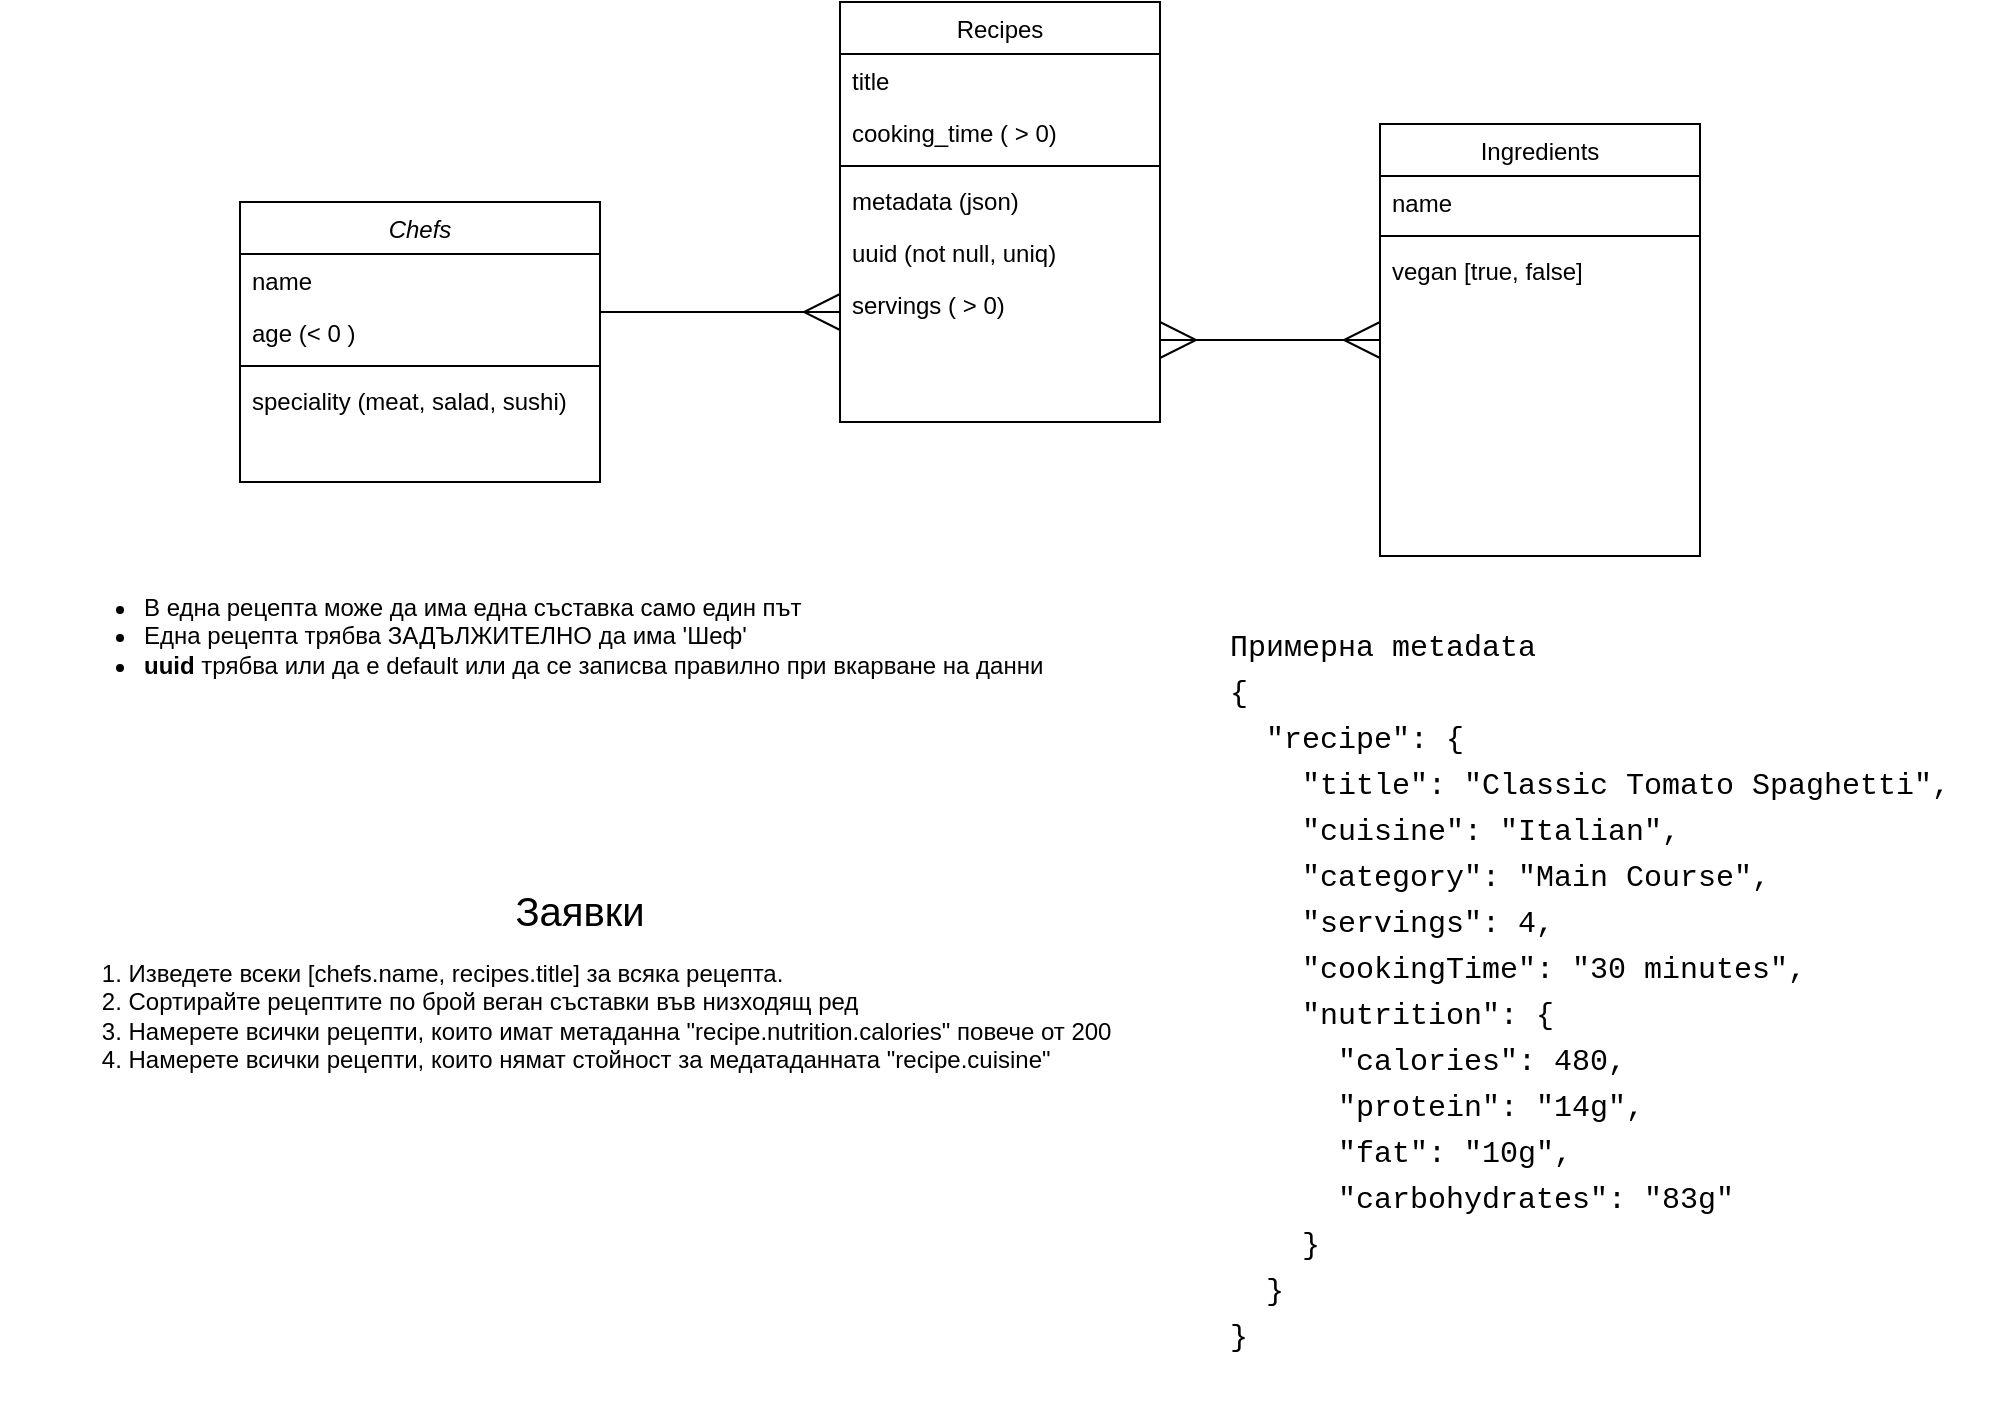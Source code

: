 <mxfile version="24.3.0" type="device">
  <diagram id="C5RBs43oDa-KdzZeNtuy" name="Page-1">
    <mxGraphModel dx="1836" dy="1009" grid="1" gridSize="10" guides="1" tooltips="1" connect="1" arrows="1" fold="1" page="1" pageScale="1" pageWidth="827" pageHeight="1169" math="0" shadow="0">
      <root>
        <mxCell id="WIyWlLk6GJQsqaUBKTNV-0" />
        <mxCell id="WIyWlLk6GJQsqaUBKTNV-1" parent="WIyWlLk6GJQsqaUBKTNV-0" />
        <mxCell id="zkfFHV4jXpPFQw0GAbJ--0" value="Chefs" style="swimlane;fontStyle=2;align=center;verticalAlign=top;childLayout=stackLayout;horizontal=1;startSize=26;horizontalStack=0;resizeParent=1;resizeLast=0;collapsible=1;marginBottom=0;rounded=0;shadow=0;strokeWidth=1;" parent="WIyWlLk6GJQsqaUBKTNV-1" vertex="1">
          <mxGeometry x="30" y="120" width="180" height="140" as="geometry">
            <mxRectangle x="230" y="140" width="160" height="26" as="alternateBounds" />
          </mxGeometry>
        </mxCell>
        <mxCell id="zkfFHV4jXpPFQw0GAbJ--1" value="name" style="text;align=left;verticalAlign=top;spacingLeft=4;spacingRight=4;overflow=hidden;rotatable=0;points=[[0,0.5],[1,0.5]];portConstraint=eastwest;" parent="zkfFHV4jXpPFQw0GAbJ--0" vertex="1">
          <mxGeometry y="26" width="180" height="26" as="geometry" />
        </mxCell>
        <mxCell id="zkfFHV4jXpPFQw0GAbJ--2" value="age (&lt; 0 )" style="text;align=left;verticalAlign=top;spacingLeft=4;spacingRight=4;overflow=hidden;rotatable=0;points=[[0,0.5],[1,0.5]];portConstraint=eastwest;rounded=0;shadow=0;html=0;" parent="zkfFHV4jXpPFQw0GAbJ--0" vertex="1">
          <mxGeometry y="52" width="180" height="26" as="geometry" />
        </mxCell>
        <mxCell id="zkfFHV4jXpPFQw0GAbJ--4" value="" style="line;html=1;strokeWidth=1;align=left;verticalAlign=middle;spacingTop=-1;spacingLeft=3;spacingRight=3;rotatable=0;labelPosition=right;points=[];portConstraint=eastwest;" parent="zkfFHV4jXpPFQw0GAbJ--0" vertex="1">
          <mxGeometry y="78" width="180" height="8" as="geometry" />
        </mxCell>
        <mxCell id="FrrT3JI4YubvikRyxyrP-17" value="speciality (meat, salad, sushi)" style="text;align=left;verticalAlign=top;spacingLeft=4;spacingRight=4;overflow=hidden;rotatable=0;points=[[0,0.5],[1,0.5]];portConstraint=eastwest;rounded=0;shadow=0;html=0;" vertex="1" parent="zkfFHV4jXpPFQw0GAbJ--0">
          <mxGeometry y="86" width="180" height="26" as="geometry" />
        </mxCell>
        <mxCell id="zkfFHV4jXpPFQw0GAbJ--17" value="Recipes" style="swimlane;fontStyle=0;align=center;verticalAlign=top;childLayout=stackLayout;horizontal=1;startSize=26;horizontalStack=0;resizeParent=1;resizeLast=0;collapsible=1;marginBottom=0;rounded=0;shadow=0;strokeWidth=1;" parent="WIyWlLk6GJQsqaUBKTNV-1" vertex="1">
          <mxGeometry x="330" y="20" width="160" height="210" as="geometry">
            <mxRectangle x="550" y="140" width="160" height="26" as="alternateBounds" />
          </mxGeometry>
        </mxCell>
        <mxCell id="zkfFHV4jXpPFQw0GAbJ--18" value="title" style="text;align=left;verticalAlign=top;spacingLeft=4;spacingRight=4;overflow=hidden;rotatable=0;points=[[0,0.5],[1,0.5]];portConstraint=eastwest;" parent="zkfFHV4jXpPFQw0GAbJ--17" vertex="1">
          <mxGeometry y="26" width="160" height="26" as="geometry" />
        </mxCell>
        <mxCell id="zkfFHV4jXpPFQw0GAbJ--19" value="cooking_time ( &gt; 0)" style="text;align=left;verticalAlign=top;spacingLeft=4;spacingRight=4;overflow=hidden;rotatable=0;points=[[0,0.5],[1,0.5]];portConstraint=eastwest;rounded=0;shadow=0;html=0;" parent="zkfFHV4jXpPFQw0GAbJ--17" vertex="1">
          <mxGeometry y="52" width="160" height="26" as="geometry" />
        </mxCell>
        <mxCell id="zkfFHV4jXpPFQw0GAbJ--23" value="" style="line;html=1;strokeWidth=1;align=left;verticalAlign=middle;spacingTop=-1;spacingLeft=3;spacingRight=3;rotatable=0;labelPosition=right;points=[];portConstraint=eastwest;" parent="zkfFHV4jXpPFQw0GAbJ--17" vertex="1">
          <mxGeometry y="78" width="160" height="8" as="geometry" />
        </mxCell>
        <mxCell id="FrrT3JI4YubvikRyxyrP-14" value="metadata (json)" style="text;align=left;verticalAlign=top;spacingLeft=4;spacingRight=4;overflow=hidden;rotatable=0;points=[[0,0.5],[1,0.5]];portConstraint=eastwest;rounded=0;shadow=0;html=0;" vertex="1" parent="zkfFHV4jXpPFQw0GAbJ--17">
          <mxGeometry y="86" width="160" height="26" as="geometry" />
        </mxCell>
        <mxCell id="FrrT3JI4YubvikRyxyrP-22" value="uuid (not null, uniq)" style="text;align=left;verticalAlign=top;spacingLeft=4;spacingRight=4;overflow=hidden;rotatable=0;points=[[0,0.5],[1,0.5]];portConstraint=eastwest;rounded=0;shadow=0;html=0;" vertex="1" parent="zkfFHV4jXpPFQw0GAbJ--17">
          <mxGeometry y="112" width="160" height="26" as="geometry" />
        </mxCell>
        <mxCell id="FrrT3JI4YubvikRyxyrP-26" value="servings ( &gt; 0)" style="text;align=left;verticalAlign=top;spacingLeft=4;spacingRight=4;overflow=hidden;rotatable=0;points=[[0,0.5],[1,0.5]];portConstraint=eastwest;rounded=0;shadow=0;html=0;" vertex="1" parent="zkfFHV4jXpPFQw0GAbJ--17">
          <mxGeometry y="138" width="160" height="26" as="geometry" />
        </mxCell>
        <mxCell id="zkfFHV4jXpPFQw0GAbJ--26" value="" style="endArrow=ERmany;shadow=0;strokeWidth=1;rounded=0;curved=0;endFill=0;edgeStyle=elbowEdgeStyle;elbow=vertical;endSize=16;startSize=16;startArrow=none;startFill=0;" parent="WIyWlLk6GJQsqaUBKTNV-1" source="zkfFHV4jXpPFQw0GAbJ--0" target="zkfFHV4jXpPFQw0GAbJ--17" edge="1">
          <mxGeometry x="0.5" y="41" relative="1" as="geometry">
            <mxPoint x="380" y="192" as="sourcePoint" />
            <mxPoint x="540" y="192" as="targetPoint" />
            <mxPoint x="-40" y="32" as="offset" />
          </mxGeometry>
        </mxCell>
        <mxCell id="FrrT3JI4YubvikRyxyrP-11" style="edgeStyle=orthogonalEdgeStyle;rounded=0;orthogonalLoop=1;jettySize=auto;html=1;endSize=16;startSize=16;endArrow=ERmany;endFill=0;startArrow=ERmany;startFill=0;" edge="1" parent="WIyWlLk6GJQsqaUBKTNV-1" source="FrrT3JI4YubvikRyxyrP-1">
          <mxGeometry relative="1" as="geometry">
            <mxPoint x="490" y="189" as="targetPoint" />
          </mxGeometry>
        </mxCell>
        <mxCell id="FrrT3JI4YubvikRyxyrP-1" value="Ingredients" style="swimlane;fontStyle=0;align=center;verticalAlign=top;childLayout=stackLayout;horizontal=1;startSize=26;horizontalStack=0;resizeParent=1;resizeLast=0;collapsible=1;marginBottom=0;rounded=0;shadow=0;strokeWidth=1;" vertex="1" parent="WIyWlLk6GJQsqaUBKTNV-1">
          <mxGeometry x="600" y="81" width="160" height="216" as="geometry">
            <mxRectangle x="550" y="140" width="160" height="26" as="alternateBounds" />
          </mxGeometry>
        </mxCell>
        <mxCell id="FrrT3JI4YubvikRyxyrP-2" value="name" style="text;align=left;verticalAlign=top;spacingLeft=4;spacingRight=4;overflow=hidden;rotatable=0;points=[[0,0.5],[1,0.5]];portConstraint=eastwest;" vertex="1" parent="FrrT3JI4YubvikRyxyrP-1">
          <mxGeometry y="26" width="160" height="26" as="geometry" />
        </mxCell>
        <mxCell id="FrrT3JI4YubvikRyxyrP-4" value="" style="line;html=1;strokeWidth=1;align=left;verticalAlign=middle;spacingTop=-1;spacingLeft=3;spacingRight=3;rotatable=0;labelPosition=right;points=[];portConstraint=eastwest;" vertex="1" parent="FrrT3JI4YubvikRyxyrP-1">
          <mxGeometry y="52" width="160" height="8" as="geometry" />
        </mxCell>
        <mxCell id="FrrT3JI4YubvikRyxyrP-21" value="vegan [true, false]" style="text;align=left;verticalAlign=top;spacingLeft=4;spacingRight=4;overflow=hidden;rotatable=0;points=[[0,0.5],[1,0.5]];portConstraint=eastwest;" vertex="1" parent="FrrT3JI4YubvikRyxyrP-1">
          <mxGeometry y="60" width="160" height="26" as="geometry" />
        </mxCell>
        <mxCell id="FrrT3JI4YubvikRyxyrP-23" value="&lt;ul&gt;&lt;li&gt;В една рецепта може да има една съставка само един път&lt;br&gt;&lt;/li&gt;&lt;li&gt;Една рецепта трябва ЗАДЪЛЖИТЕЛНО да има &#39;Шеф&#39;&lt;br&gt;&lt;/li&gt;&lt;li&gt;&lt;b&gt;uuid&lt;/b&gt; трябва или да е default или да се записва правилно при вкарване на данни&amp;nbsp;&lt;br&gt;&lt;/li&gt;&lt;/ul&gt;" style="text;html=1;align=left;verticalAlign=middle;whiteSpace=wrap;rounded=0;" vertex="1" parent="WIyWlLk6GJQsqaUBKTNV-1">
          <mxGeometry x="-60" y="297" width="530" height="80" as="geometry" />
        </mxCell>
        <mxCell id="FrrT3JI4YubvikRyxyrP-24" value="&lt;div style=&quot;text-align: start; font-family: Menlo, Monaco, &amp;quot;Courier New&amp;quot;, monospace; font-size: 15px; line-height: 23px; white-space: pre;&quot;&gt;&lt;div&gt;Примерна metadata&lt;/div&gt;&lt;div&gt;{&lt;/div&gt;&lt;div&gt;  &quot;recipe&quot;: {&lt;/div&gt;&lt;div&gt;    &quot;title&quot;: &quot;Classic Tomato Spaghetti&quot;,&lt;/div&gt;&lt;div&gt;    &quot;cuisine&quot;: &quot;Italian&quot;,&lt;/div&gt;&lt;div&gt;    &quot;category&quot;: &quot;Main Course&quot;,&lt;/div&gt;&lt;div&gt;    &quot;servings&quot;: 4,&lt;/div&gt;&lt;div&gt;    &quot;cookingTime&quot;: &quot;30 minutes&quot;,&lt;/div&gt;&lt;div&gt;    &quot;nutrition&quot;: {&lt;/div&gt;&lt;div&gt;      &quot;calories&quot;: 480,&lt;/div&gt;&lt;div&gt;      &quot;protein&quot;: &quot;14g&quot;,&lt;/div&gt;&lt;div&gt;      &quot;fat&quot;: &quot;10g&quot;,&lt;/div&gt;&lt;div&gt;      &quot;carbohydrates&quot;: &quot;83g&quot;&lt;/div&gt;&lt;div&gt;    }&lt;/div&gt;&lt;div&gt;  }&lt;/div&gt;&lt;div&gt;}&lt;/div&gt;&lt;/div&gt;" style="text;html=1;align=center;verticalAlign=middle;whiteSpace=wrap;rounded=0;" vertex="1" parent="WIyWlLk6GJQsqaUBKTNV-1">
          <mxGeometry x="500" y="310" width="410" height="410" as="geometry" />
        </mxCell>
        <mxCell id="FrrT3JI4YubvikRyxyrP-25" value="&lt;font style=&quot;font-size: 20px;&quot;&gt;Заявки&lt;/font&gt;&lt;div style=&quot;text-align: left;&quot;&gt;&lt;ol&gt;&lt;li&gt;Изведете всеки [chefs.name, recipes.title] за всяка рецепта.&lt;br&gt;&lt;/li&gt;&lt;li&gt;Сортирайте рецептите по брой веган съставки във низходящ ред&lt;br&gt;&lt;/li&gt;&lt;li&gt;Намерете всички рецепти, които имат метаданна &quot;recipe.nutrition.calories&quot; повече от 200&lt;br&gt;&lt;/li&gt;&lt;li&gt;Намерете всички рецепти, които нямат стойност за медатаданната &quot;recipe.cuisine&quot;&lt;br&gt;&lt;/li&gt;&lt;/ol&gt;&lt;/div&gt;" style="text;html=1;align=center;verticalAlign=middle;whiteSpace=wrap;rounded=0;" vertex="1" parent="WIyWlLk6GJQsqaUBKTNV-1">
          <mxGeometry x="-90" y="445" width="580" height="140" as="geometry" />
        </mxCell>
      </root>
    </mxGraphModel>
  </diagram>
</mxfile>
